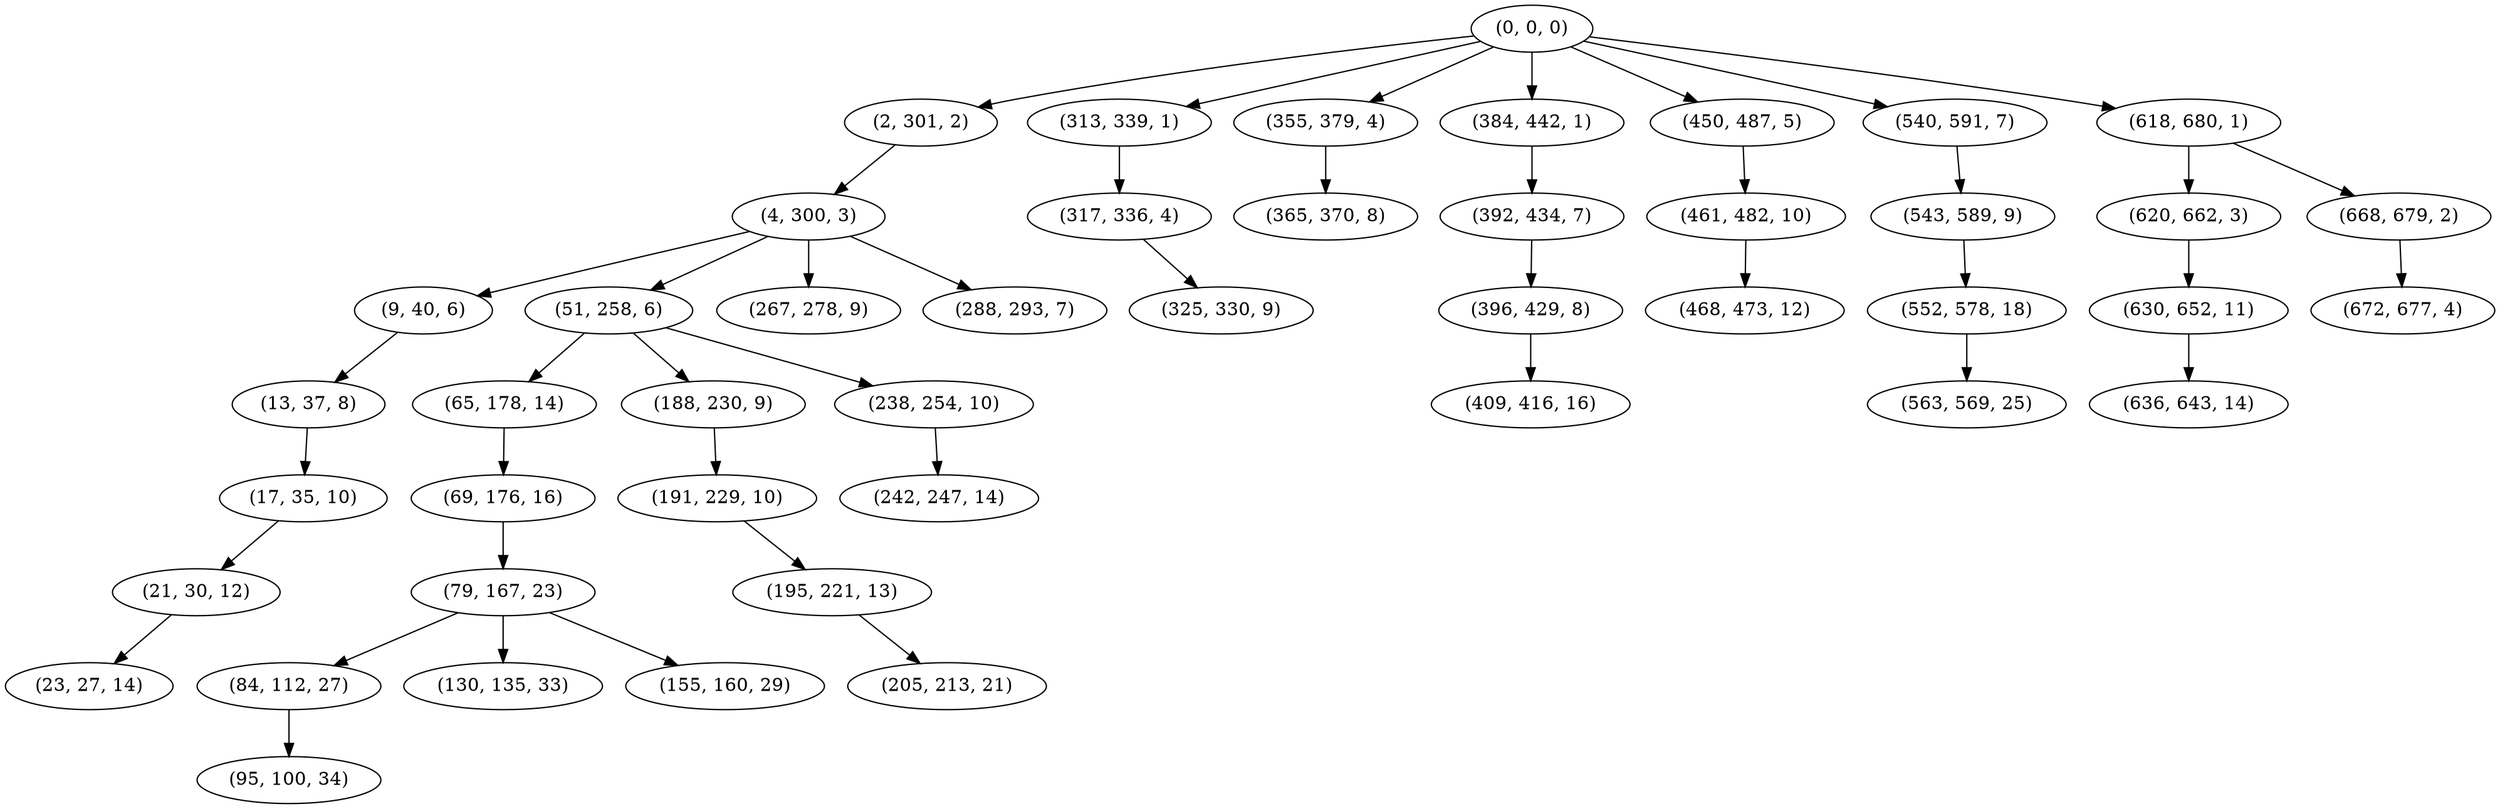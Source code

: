 digraph tree {
    "(0, 0, 0)";
    "(2, 301, 2)";
    "(4, 300, 3)";
    "(9, 40, 6)";
    "(13, 37, 8)";
    "(17, 35, 10)";
    "(21, 30, 12)";
    "(23, 27, 14)";
    "(51, 258, 6)";
    "(65, 178, 14)";
    "(69, 176, 16)";
    "(79, 167, 23)";
    "(84, 112, 27)";
    "(95, 100, 34)";
    "(130, 135, 33)";
    "(155, 160, 29)";
    "(188, 230, 9)";
    "(191, 229, 10)";
    "(195, 221, 13)";
    "(205, 213, 21)";
    "(238, 254, 10)";
    "(242, 247, 14)";
    "(267, 278, 9)";
    "(288, 293, 7)";
    "(313, 339, 1)";
    "(317, 336, 4)";
    "(325, 330, 9)";
    "(355, 379, 4)";
    "(365, 370, 8)";
    "(384, 442, 1)";
    "(392, 434, 7)";
    "(396, 429, 8)";
    "(409, 416, 16)";
    "(450, 487, 5)";
    "(461, 482, 10)";
    "(468, 473, 12)";
    "(540, 591, 7)";
    "(543, 589, 9)";
    "(552, 578, 18)";
    "(563, 569, 25)";
    "(618, 680, 1)";
    "(620, 662, 3)";
    "(630, 652, 11)";
    "(636, 643, 14)";
    "(668, 679, 2)";
    "(672, 677, 4)";
    "(0, 0, 0)" -> "(2, 301, 2)";
    "(0, 0, 0)" -> "(313, 339, 1)";
    "(0, 0, 0)" -> "(355, 379, 4)";
    "(0, 0, 0)" -> "(384, 442, 1)";
    "(0, 0, 0)" -> "(450, 487, 5)";
    "(0, 0, 0)" -> "(540, 591, 7)";
    "(0, 0, 0)" -> "(618, 680, 1)";
    "(2, 301, 2)" -> "(4, 300, 3)";
    "(4, 300, 3)" -> "(9, 40, 6)";
    "(4, 300, 3)" -> "(51, 258, 6)";
    "(4, 300, 3)" -> "(267, 278, 9)";
    "(4, 300, 3)" -> "(288, 293, 7)";
    "(9, 40, 6)" -> "(13, 37, 8)";
    "(13, 37, 8)" -> "(17, 35, 10)";
    "(17, 35, 10)" -> "(21, 30, 12)";
    "(21, 30, 12)" -> "(23, 27, 14)";
    "(51, 258, 6)" -> "(65, 178, 14)";
    "(51, 258, 6)" -> "(188, 230, 9)";
    "(51, 258, 6)" -> "(238, 254, 10)";
    "(65, 178, 14)" -> "(69, 176, 16)";
    "(69, 176, 16)" -> "(79, 167, 23)";
    "(79, 167, 23)" -> "(84, 112, 27)";
    "(79, 167, 23)" -> "(130, 135, 33)";
    "(79, 167, 23)" -> "(155, 160, 29)";
    "(84, 112, 27)" -> "(95, 100, 34)";
    "(188, 230, 9)" -> "(191, 229, 10)";
    "(191, 229, 10)" -> "(195, 221, 13)";
    "(195, 221, 13)" -> "(205, 213, 21)";
    "(238, 254, 10)" -> "(242, 247, 14)";
    "(313, 339, 1)" -> "(317, 336, 4)";
    "(317, 336, 4)" -> "(325, 330, 9)";
    "(355, 379, 4)" -> "(365, 370, 8)";
    "(384, 442, 1)" -> "(392, 434, 7)";
    "(392, 434, 7)" -> "(396, 429, 8)";
    "(396, 429, 8)" -> "(409, 416, 16)";
    "(450, 487, 5)" -> "(461, 482, 10)";
    "(461, 482, 10)" -> "(468, 473, 12)";
    "(540, 591, 7)" -> "(543, 589, 9)";
    "(543, 589, 9)" -> "(552, 578, 18)";
    "(552, 578, 18)" -> "(563, 569, 25)";
    "(618, 680, 1)" -> "(620, 662, 3)";
    "(618, 680, 1)" -> "(668, 679, 2)";
    "(620, 662, 3)" -> "(630, 652, 11)";
    "(630, 652, 11)" -> "(636, 643, 14)";
    "(668, 679, 2)" -> "(672, 677, 4)";
}
